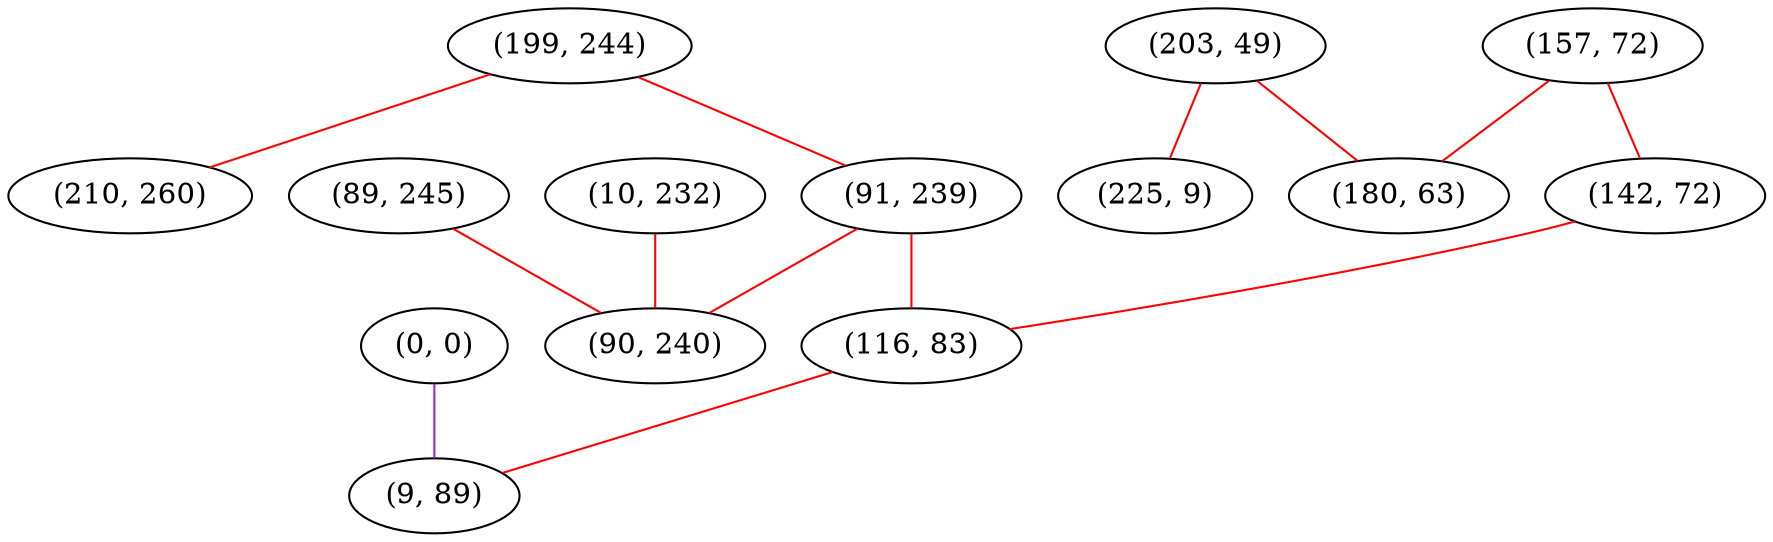 graph "" {
"(199, 244)";
"(10, 232)";
"(203, 49)";
"(157, 72)";
"(91, 239)";
"(180, 63)";
"(210, 260)";
"(142, 72)";
"(0, 0)";
"(225, 9)";
"(116, 83)";
"(89, 245)";
"(90, 240)";
"(9, 89)";
"(199, 244)" -- "(91, 239)"  [color=red, key=0, weight=1];
"(199, 244)" -- "(210, 260)"  [color=red, key=0, weight=1];
"(10, 232)" -- "(90, 240)"  [color=red, key=0, weight=1];
"(203, 49)" -- "(180, 63)"  [color=red, key=0, weight=1];
"(203, 49)" -- "(225, 9)"  [color=red, key=0, weight=1];
"(157, 72)" -- "(180, 63)"  [color=red, key=0, weight=1];
"(157, 72)" -- "(142, 72)"  [color=red, key=0, weight=1];
"(91, 239)" -- "(90, 240)"  [color=red, key=0, weight=1];
"(91, 239)" -- "(116, 83)"  [color=red, key=0, weight=1];
"(142, 72)" -- "(116, 83)"  [color=red, key=0, weight=1];
"(0, 0)" -- "(9, 89)"  [color=purple, key=0, weight=4];
"(116, 83)" -- "(9, 89)"  [color=red, key=0, weight=1];
"(89, 245)" -- "(90, 240)"  [color=red, key=0, weight=1];
}
